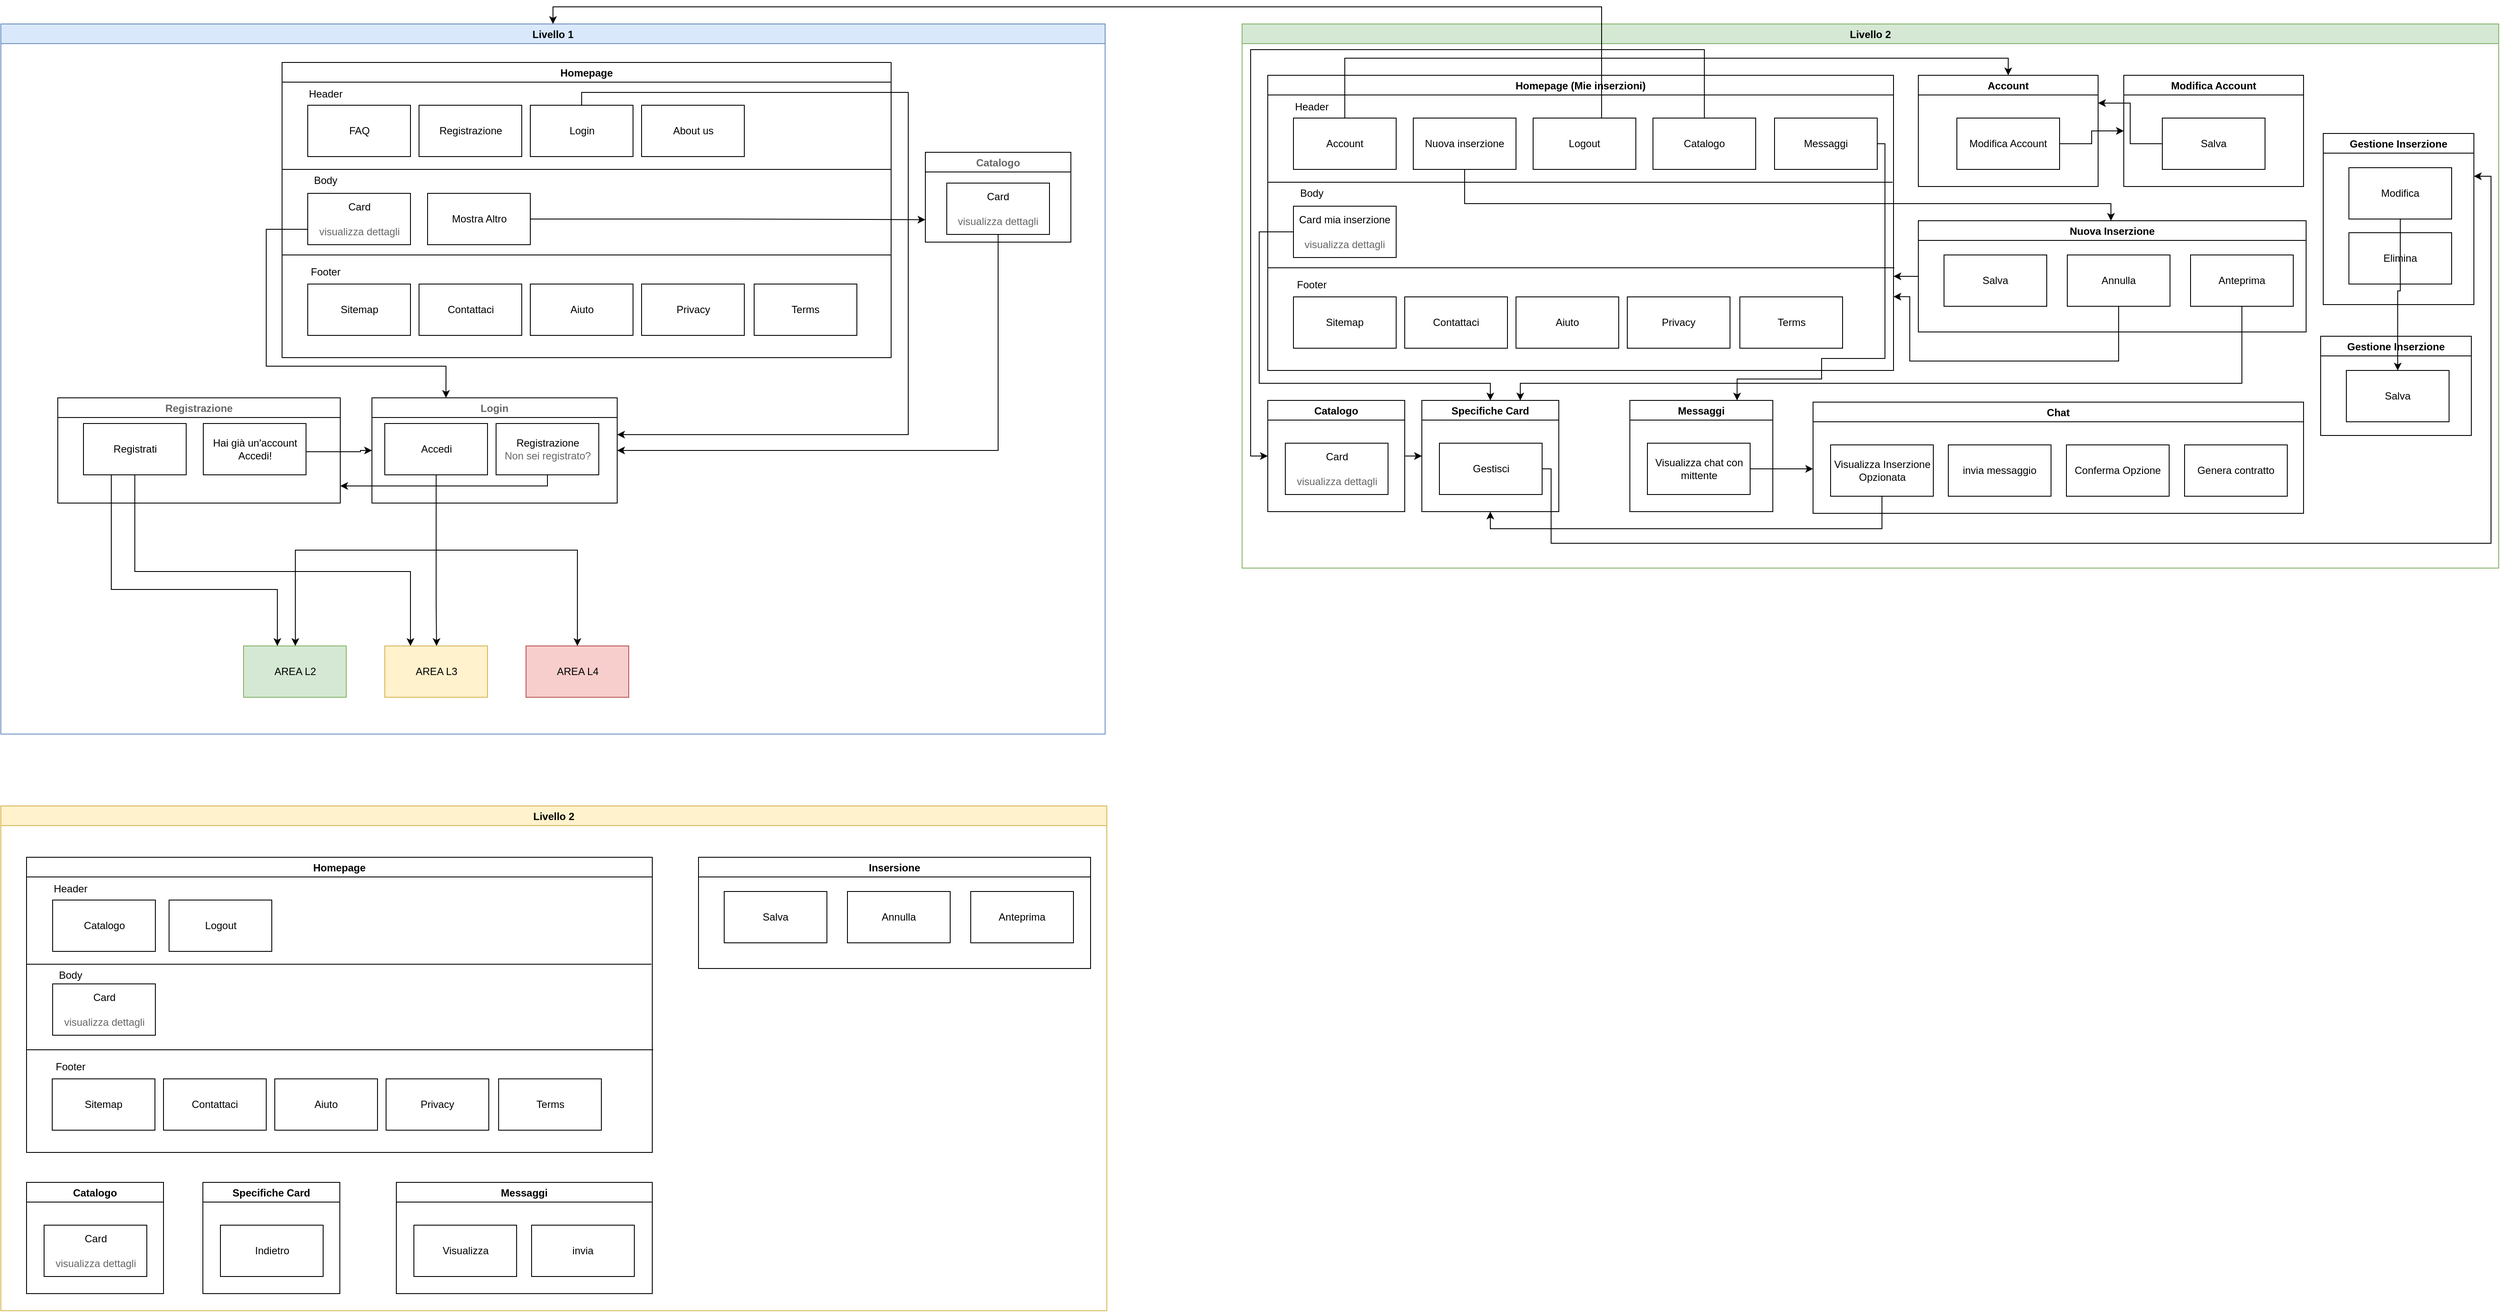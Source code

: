 <mxfile version="17.4.2" type="device"><diagram id="QTt0ppWMKn_EhCm01bqT" name="public"><mxGraphModel dx="4877" dy="5801" grid="0" gridSize="10" guides="1" tooltips="1" connect="1" arrows="1" fold="1" page="1" pageScale="1" pageWidth="3300" pageHeight="4681" math="0" shadow="0"><root><mxCell id="0"/><mxCell id="1" parent="0"/><mxCell id="U02Xz1Abs9eOyR18KZrV-20" value="Livello 1" style="swimlane;fillColor=#dae8fc;strokeColor=#6c8ebf;" vertex="1" parent="1"><mxGeometry x="-3250" y="-4640" width="1290" height="830" as="geometry"/></mxCell><mxCell id="ozflXQwI37QqKo7M7i5Z-2" value="Homepage" style="swimlane;" parent="U02Xz1Abs9eOyR18KZrV-20" vertex="1"><mxGeometry x="328.5" y="45" width="711.5" height="345" as="geometry"><mxRectangle x="550" y="630" width="130" height="23" as="alternateBounds"/></mxGeometry></mxCell><mxCell id="ozflXQwI37QqKo7M7i5Z-1" value="FAQ" style="rounded=0;whiteSpace=wrap;html=1;" parent="ozflXQwI37QqKo7M7i5Z-2" vertex="1"><mxGeometry x="30" y="50" width="120" height="60" as="geometry"/></mxCell><mxCell id="ozflXQwI37QqKo7M7i5Z-3" value="Registrazione" style="rounded=0;whiteSpace=wrap;html=1;" parent="ozflXQwI37QqKo7M7i5Z-2" vertex="1"><mxGeometry x="160" y="50" width="120" height="60" as="geometry"/></mxCell><mxCell id="ozflXQwI37QqKo7M7i5Z-4" value="Login" style="rounded=0;whiteSpace=wrap;html=1;" parent="ozflXQwI37QqKo7M7i5Z-2" vertex="1"><mxGeometry x="290" y="50" width="120" height="60" as="geometry"/></mxCell><mxCell id="ozflXQwI37QqKo7M7i5Z-5" value="About us" style="rounded=0;whiteSpace=wrap;html=1;" parent="ozflXQwI37QqKo7M7i5Z-2" vertex="1"><mxGeometry x="420" y="50" width="120" height="60" as="geometry"/></mxCell><mxCell id="ozflXQwI37QqKo7M7i5Z-6" value="Card&lt;br&gt;&lt;br&gt;&lt;font color=&quot;#666666&quot;&gt;visualizza dettagli&lt;/font&gt;" style="rounded=0;whiteSpace=wrap;html=1;" parent="ozflXQwI37QqKo7M7i5Z-2" vertex="1"><mxGeometry x="30" y="153" width="120" height="60" as="geometry"/></mxCell><mxCell id="ozflXQwI37QqKo7M7i5Z-8" value="" style="endArrow=none;html=1;rounded=0;fontColor=#666666;" parent="ozflXQwI37QqKo7M7i5Z-2" edge="1"><mxGeometry width="50" height="50" relative="1" as="geometry"><mxPoint y="125" as="sourcePoint"/><mxPoint x="711.5" y="125" as="targetPoint"/></mxGeometry></mxCell><mxCell id="U02Xz1Abs9eOyR18KZrV-47" value="Header" style="text;html=1;align=center;verticalAlign=middle;resizable=0;points=[];autosize=1;strokeColor=none;fillColor=none;" vertex="1" parent="ozflXQwI37QqKo7M7i5Z-2"><mxGeometry x="20.5" y="27" width="60" height="20" as="geometry"/></mxCell><mxCell id="U02Xz1Abs9eOyR18KZrV-48" value="Body" style="text;html=1;align=center;verticalAlign=middle;resizable=0;points=[];autosize=1;strokeColor=none;fillColor=none;" vertex="1" parent="ozflXQwI37QqKo7M7i5Z-2"><mxGeometry x="30.5" y="128" width="40" height="20" as="geometry"/></mxCell><mxCell id="U02Xz1Abs9eOyR18KZrV-49" value="" style="endArrow=none;html=1;rounded=0;fontColor=#666666;" edge="1" parent="ozflXQwI37QqKo7M7i5Z-2"><mxGeometry width="50" height="50" relative="1" as="geometry"><mxPoint y="225" as="sourcePoint"/><mxPoint x="711.5" y="225" as="targetPoint"/></mxGeometry></mxCell><mxCell id="U02Xz1Abs9eOyR18KZrV-50" value="Footer" style="text;html=1;align=center;verticalAlign=middle;resizable=0;points=[];autosize=1;strokeColor=none;fillColor=none;" vertex="1" parent="ozflXQwI37QqKo7M7i5Z-2"><mxGeometry x="25.5" y="235" width="50" height="20" as="geometry"/></mxCell><mxCell id="U02Xz1Abs9eOyR18KZrV-51" value="Sitemap" style="rounded=0;whiteSpace=wrap;html=1;" vertex="1" parent="ozflXQwI37QqKo7M7i5Z-2"><mxGeometry x="30" y="259" width="120" height="60" as="geometry"/></mxCell><mxCell id="U02Xz1Abs9eOyR18KZrV-52" value="Contattaci" style="rounded=0;whiteSpace=wrap;html=1;" vertex="1" parent="ozflXQwI37QqKo7M7i5Z-2"><mxGeometry x="160" y="259" width="120" height="60" as="geometry"/></mxCell><mxCell id="U02Xz1Abs9eOyR18KZrV-55" value="Aiuto" style="rounded=0;whiteSpace=wrap;html=1;" vertex="1" parent="ozflXQwI37QqKo7M7i5Z-2"><mxGeometry x="290" y="259" width="120" height="60" as="geometry"/></mxCell><mxCell id="U02Xz1Abs9eOyR18KZrV-67" value="Mostra Altro" style="rounded=0;whiteSpace=wrap;html=1;" vertex="1" parent="ozflXQwI37QqKo7M7i5Z-2"><mxGeometry x="170" y="153" width="120" height="60" as="geometry"/></mxCell><mxCell id="U02Xz1Abs9eOyR18KZrV-109" value="Privacy" style="rounded=0;whiteSpace=wrap;html=1;" vertex="1" parent="ozflXQwI37QqKo7M7i5Z-2"><mxGeometry x="420" y="259" width="120" height="60" as="geometry"/></mxCell><mxCell id="U02Xz1Abs9eOyR18KZrV-110" value="Terms" style="rounded=0;whiteSpace=wrap;html=1;" vertex="1" parent="ozflXQwI37QqKo7M7i5Z-2"><mxGeometry x="551.5" y="259" width="120" height="60" as="geometry"/></mxCell><mxCell id="ozflXQwI37QqKo7M7i5Z-9" style="edgeStyle=orthogonalEdgeStyle;rounded=0;orthogonalLoop=1;jettySize=auto;html=1;fontColor=#666666;" parent="U02Xz1Abs9eOyR18KZrV-20" source="ozflXQwI37QqKo7M7i5Z-4" target="ozflXQwI37QqKo7M7i5Z-18" edge="1"><mxGeometry relative="1" as="geometry"><mxPoint x="648.5" y="595" as="targetPoint"/><Array as="points"><mxPoint x="679" y="80"/><mxPoint x="1060" y="80"/><mxPoint x="1060" y="480"/></Array></mxGeometry></mxCell><mxCell id="ozflXQwI37QqKo7M7i5Z-18" value="Login" style="swimlane;fontColor=#666666;" parent="U02Xz1Abs9eOyR18KZrV-20" vertex="1"><mxGeometry x="433.5" y="437" width="286.5" height="123" as="geometry"/></mxCell><mxCell id="ozflXQwI37QqKo7M7i5Z-20" value="&lt;font color=&quot;#000000&quot;&gt;Accedi&lt;/font&gt;" style="rounded=0;whiteSpace=wrap;html=1;fontColor=#666666;" parent="ozflXQwI37QqKo7M7i5Z-18" vertex="1"><mxGeometry x="15" y="30" width="120" height="60" as="geometry"/></mxCell><mxCell id="ozflXQwI37QqKo7M7i5Z-22" value="&lt;font color=&quot;#000000&quot;&gt;Registrazione&lt;/font&gt;&lt;br&gt;Non sei registrato?" style="rounded=0;whiteSpace=wrap;html=1;fontColor=#666666;" parent="ozflXQwI37QqKo7M7i5Z-18" vertex="1"><mxGeometry x="145" y="30" width="120" height="60" as="geometry"/></mxCell><mxCell id="ozflXQwI37QqKo7M7i5Z-19" style="edgeStyle=orthogonalEdgeStyle;rounded=0;orthogonalLoop=1;jettySize=auto;html=1;fontColor=#666666;endArrow=classic;endFill=1;" parent="U02Xz1Abs9eOyR18KZrV-20" source="ozflXQwI37QqKo7M7i5Z-6" target="ozflXQwI37QqKo7M7i5Z-18" edge="1"><mxGeometry relative="1" as="geometry"><mxPoint x="678.5" y="335" as="targetPoint"/><Array as="points"><mxPoint x="310" y="240"/><mxPoint x="310" y="400"/><mxPoint x="520" y="400"/></Array></mxGeometry></mxCell><mxCell id="ozflXQwI37QqKo7M7i5Z-23" style="edgeStyle=orthogonalEdgeStyle;rounded=0;orthogonalLoop=1;jettySize=auto;html=1;fontColor=#666666;endArrow=classic;endFill=1;" parent="U02Xz1Abs9eOyR18KZrV-20" source="ozflXQwI37QqKo7M7i5Z-22" target="ozflXQwI37QqKo7M7i5Z-24" edge="1"><mxGeometry relative="1" as="geometry"><mxPoint x="1009.879" y="475" as="targetPoint"/><Array as="points"><mxPoint x="639" y="540"/></Array></mxGeometry></mxCell><mxCell id="ozflXQwI37QqKo7M7i5Z-24" value="Registrazione" style="swimlane;fontColor=#666666;" parent="U02Xz1Abs9eOyR18KZrV-20" vertex="1"><mxGeometry x="66.5" y="437" width="330" height="123" as="geometry"/></mxCell><mxCell id="ozflXQwI37QqKo7M7i5Z-25" value="&lt;font color=&quot;#000000&quot;&gt;Registrati&lt;/font&gt;" style="rounded=0;whiteSpace=wrap;html=1;fontColor=#666666;" parent="ozflXQwI37QqKo7M7i5Z-24" vertex="1"><mxGeometry x="30" y="30" width="120" height="60" as="geometry"/></mxCell><mxCell id="ozflXQwI37QqKo7M7i5Z-26" value="&lt;font color=&quot;#000000&quot;&gt;Hai già un'account&lt;br&gt;Accedi!&lt;br&gt;&lt;/font&gt;" style="rounded=0;whiteSpace=wrap;html=1;fontColor=#666666;" parent="ozflXQwI37QqKo7M7i5Z-24" vertex="1"><mxGeometry x="170" y="30" width="120" height="60" as="geometry"/></mxCell><mxCell id="ozflXQwI37QqKo7M7i5Z-27" style="edgeStyle=orthogonalEdgeStyle;rounded=0;orthogonalLoop=1;jettySize=auto;html=1;fontColor=#666666;endArrow=classic;endFill=1;entryX=0;entryY=0.5;entryDx=0;entryDy=0;" parent="U02Xz1Abs9eOyR18KZrV-20" source="ozflXQwI37QqKo7M7i5Z-26" target="ozflXQwI37QqKo7M7i5Z-18" edge="1"><mxGeometry relative="1" as="geometry"><Array as="points"><mxPoint x="420" y="500"/><mxPoint x="629" y="499"/></Array></mxGeometry></mxCell><mxCell id="U02Xz1Abs9eOyR18KZrV-10" value="AREA L2" style="rounded=0;whiteSpace=wrap;html=1;fillColor=#d5e8d4;strokeColor=#82b366;" vertex="1" parent="U02Xz1Abs9eOyR18KZrV-20"><mxGeometry x="283.5" y="727" width="120" height="60" as="geometry"/></mxCell><mxCell id="U02Xz1Abs9eOyR18KZrV-11" value="&lt;span&gt;AREA L3&lt;/span&gt;" style="rounded=0;whiteSpace=wrap;html=1;fillColor=#fff2cc;strokeColor=#d6b656;" vertex="1" parent="U02Xz1Abs9eOyR18KZrV-20"><mxGeometry x="448.5" y="727" width="120" height="60" as="geometry"/></mxCell><mxCell id="U02Xz1Abs9eOyR18KZrV-13" value="&lt;span&gt;AREA L4&lt;/span&gt;" style="rounded=0;whiteSpace=wrap;html=1;fillColor=#f8cecc;strokeColor=#b85450;" vertex="1" parent="U02Xz1Abs9eOyR18KZrV-20"><mxGeometry x="613.5" y="727" width="120" height="60" as="geometry"/></mxCell><mxCell id="U02Xz1Abs9eOyR18KZrV-14" style="edgeStyle=orthogonalEdgeStyle;rounded=0;orthogonalLoop=1;jettySize=auto;html=1;" edge="1" parent="U02Xz1Abs9eOyR18KZrV-20" source="ozflXQwI37QqKo7M7i5Z-25" target="U02Xz1Abs9eOyR18KZrV-10"><mxGeometry relative="1" as="geometry"><Array as="points"><mxPoint x="129" y="661"/><mxPoint x="323" y="661"/></Array></mxGeometry></mxCell><mxCell id="U02Xz1Abs9eOyR18KZrV-15" style="edgeStyle=orthogonalEdgeStyle;rounded=0;orthogonalLoop=1;jettySize=auto;html=1;entryX=0.25;entryY=0;entryDx=0;entryDy=0;" edge="1" parent="U02Xz1Abs9eOyR18KZrV-20" source="ozflXQwI37QqKo7M7i5Z-25" target="U02Xz1Abs9eOyR18KZrV-11"><mxGeometry relative="1" as="geometry"><Array as="points"><mxPoint x="157" y="640"/><mxPoint x="479" y="640"/></Array></mxGeometry></mxCell><mxCell id="U02Xz1Abs9eOyR18KZrV-17" style="edgeStyle=orthogonalEdgeStyle;rounded=0;orthogonalLoop=1;jettySize=auto;html=1;" edge="1" parent="U02Xz1Abs9eOyR18KZrV-20" source="ozflXQwI37QqKo7M7i5Z-20" target="U02Xz1Abs9eOyR18KZrV-11"><mxGeometry relative="1" as="geometry"><Array as="points"><mxPoint x="509" y="677"/><mxPoint x="509" y="677"/></Array></mxGeometry></mxCell><mxCell id="U02Xz1Abs9eOyR18KZrV-18" style="edgeStyle=orthogonalEdgeStyle;rounded=0;orthogonalLoop=1;jettySize=auto;html=1;" edge="1" parent="U02Xz1Abs9eOyR18KZrV-20" source="ozflXQwI37QqKo7M7i5Z-20" target="U02Xz1Abs9eOyR18KZrV-10"><mxGeometry relative="1" as="geometry"><Array as="points"><mxPoint x="509" y="615"/><mxPoint x="344" y="615"/></Array></mxGeometry></mxCell><mxCell id="U02Xz1Abs9eOyR18KZrV-19" style="edgeStyle=orthogonalEdgeStyle;rounded=0;orthogonalLoop=1;jettySize=auto;html=1;entryX=0.5;entryY=0;entryDx=0;entryDy=0;" edge="1" parent="U02Xz1Abs9eOyR18KZrV-20" source="ozflXQwI37QqKo7M7i5Z-20" target="U02Xz1Abs9eOyR18KZrV-13"><mxGeometry relative="1" as="geometry"><Array as="points"><mxPoint x="508" y="615"/><mxPoint x="674" y="615"/></Array></mxGeometry></mxCell><mxCell id="U02Xz1Abs9eOyR18KZrV-68" value="Catalogo" style="swimlane;fontColor=#666666;" vertex="1" parent="U02Xz1Abs9eOyR18KZrV-20"><mxGeometry x="1080" y="150" width="170" height="105" as="geometry"/></mxCell><mxCell id="U02Xz1Abs9eOyR18KZrV-74" value="Card&lt;br&gt;&lt;br&gt;&lt;font color=&quot;#666666&quot;&gt;visualizza dettagli&lt;/font&gt;" style="rounded=0;whiteSpace=wrap;html=1;" vertex="1" parent="U02Xz1Abs9eOyR18KZrV-68"><mxGeometry x="25" y="36" width="120" height="60" as="geometry"/></mxCell><mxCell id="U02Xz1Abs9eOyR18KZrV-73" style="edgeStyle=orthogonalEdgeStyle;rounded=0;orthogonalLoop=1;jettySize=auto;html=1;entryX=0;entryY=0.75;entryDx=0;entryDy=0;" edge="1" parent="U02Xz1Abs9eOyR18KZrV-20" source="U02Xz1Abs9eOyR18KZrV-67" target="U02Xz1Abs9eOyR18KZrV-68"><mxGeometry relative="1" as="geometry"/></mxCell><mxCell id="U02Xz1Abs9eOyR18KZrV-75" style="edgeStyle=orthogonalEdgeStyle;rounded=0;orthogonalLoop=1;jettySize=auto;html=1;entryX=1;entryY=0.5;entryDx=0;entryDy=0;" edge="1" parent="U02Xz1Abs9eOyR18KZrV-20" source="U02Xz1Abs9eOyR18KZrV-74" target="ozflXQwI37QqKo7M7i5Z-18"><mxGeometry relative="1" as="geometry"><Array as="points"><mxPoint x="1165" y="498"/></Array></mxGeometry></mxCell><mxCell id="U02Xz1Abs9eOyR18KZrV-21" value="Livello 2" style="swimlane;fillColor=#d5e8d4;strokeColor=#82b366;" vertex="1" parent="1"><mxGeometry x="-1800" y="-4640" width="1468" height="636" as="geometry"/></mxCell><mxCell id="U02Xz1Abs9eOyR18KZrV-77" value="Homepage (Mie inserzioni)" style="swimlane;" vertex="1" parent="U02Xz1Abs9eOyR18KZrV-21"><mxGeometry x="30" y="60" width="731" height="345" as="geometry"><mxRectangle x="550" y="630" width="130" height="23" as="alternateBounds"/></mxGeometry></mxCell><mxCell id="U02Xz1Abs9eOyR18KZrV-82" value="Card mia inserzione&lt;br&gt;&lt;br&gt;&lt;font color=&quot;#666666&quot;&gt;visualizza dettagli&lt;/font&gt;" style="rounded=0;whiteSpace=wrap;html=1;" vertex="1" parent="U02Xz1Abs9eOyR18KZrV-77"><mxGeometry x="30" y="153" width="120" height="60" as="geometry"/></mxCell><mxCell id="U02Xz1Abs9eOyR18KZrV-83" value="" style="endArrow=none;html=1;rounded=0;fontColor=#666666;" edge="1" parent="U02Xz1Abs9eOyR18KZrV-77"><mxGeometry width="50" height="50" relative="1" as="geometry"><mxPoint y="125" as="sourcePoint"/><mxPoint x="730" y="125" as="targetPoint"/></mxGeometry></mxCell><mxCell id="U02Xz1Abs9eOyR18KZrV-84" value="Header" style="text;html=1;align=center;verticalAlign=middle;resizable=0;points=[];autosize=1;strokeColor=none;fillColor=none;" vertex="1" parent="U02Xz1Abs9eOyR18KZrV-77"><mxGeometry x="20.5" y="27" width="60" height="20" as="geometry"/></mxCell><mxCell id="U02Xz1Abs9eOyR18KZrV-85" value="Body" style="text;html=1;align=center;verticalAlign=middle;resizable=0;points=[];autosize=1;strokeColor=none;fillColor=none;" vertex="1" parent="U02Xz1Abs9eOyR18KZrV-77"><mxGeometry x="30.5" y="128" width="40" height="20" as="geometry"/></mxCell><mxCell id="U02Xz1Abs9eOyR18KZrV-86" value="" style="endArrow=none;html=1;rounded=0;fontColor=#666666;" edge="1" parent="U02Xz1Abs9eOyR18KZrV-77"><mxGeometry width="50" height="50" relative="1" as="geometry"><mxPoint y="225" as="sourcePoint"/><mxPoint x="732" y="225" as="targetPoint"/></mxGeometry></mxCell><mxCell id="U02Xz1Abs9eOyR18KZrV-87" value="Footer" style="text;html=1;align=center;verticalAlign=middle;resizable=0;points=[];autosize=1;strokeColor=none;fillColor=none;" vertex="1" parent="U02Xz1Abs9eOyR18KZrV-77"><mxGeometry x="25.5" y="235" width="50" height="20" as="geometry"/></mxCell><mxCell id="U02Xz1Abs9eOyR18KZrV-88" value="Sitemap" style="rounded=0;whiteSpace=wrap;html=1;" vertex="1" parent="U02Xz1Abs9eOyR18KZrV-77"><mxGeometry x="30" y="259" width="120" height="60" as="geometry"/></mxCell><mxCell id="U02Xz1Abs9eOyR18KZrV-89" value="Contattaci" style="rounded=0;whiteSpace=wrap;html=1;" vertex="1" parent="U02Xz1Abs9eOyR18KZrV-77"><mxGeometry x="160" y="259" width="120" height="60" as="geometry"/></mxCell><mxCell id="U02Xz1Abs9eOyR18KZrV-90" value="Aiuto" style="rounded=0;whiteSpace=wrap;html=1;" vertex="1" parent="U02Xz1Abs9eOyR18KZrV-77"><mxGeometry x="290" y="259" width="120" height="60" as="geometry"/></mxCell><mxCell id="U02Xz1Abs9eOyR18KZrV-92" value="Account" style="rounded=0;whiteSpace=wrap;html=1;" vertex="1" parent="U02Xz1Abs9eOyR18KZrV-77"><mxGeometry x="30" y="50" width="120" height="60" as="geometry"/></mxCell><mxCell id="U02Xz1Abs9eOyR18KZrV-93" value="Nuova inserzione" style="rounded=0;whiteSpace=wrap;html=1;" vertex="1" parent="U02Xz1Abs9eOyR18KZrV-77"><mxGeometry x="170" y="50" width="120" height="60" as="geometry"/></mxCell><mxCell id="U02Xz1Abs9eOyR18KZrV-94" value="Logout" style="rounded=0;whiteSpace=wrap;html=1;" vertex="1" parent="U02Xz1Abs9eOyR18KZrV-77"><mxGeometry x="310" y="50" width="120" height="60" as="geometry"/></mxCell><mxCell id="U02Xz1Abs9eOyR18KZrV-108" value="Catalogo" style="rounded=0;whiteSpace=wrap;html=1;" vertex="1" parent="U02Xz1Abs9eOyR18KZrV-77"><mxGeometry x="450" y="50" width="120" height="60" as="geometry"/></mxCell><mxCell id="U02Xz1Abs9eOyR18KZrV-112" value="Privacy" style="rounded=0;whiteSpace=wrap;html=1;" vertex="1" parent="U02Xz1Abs9eOyR18KZrV-77"><mxGeometry x="420" y="259" width="120" height="60" as="geometry"/></mxCell><mxCell id="U02Xz1Abs9eOyR18KZrV-113" value="Terms" style="rounded=0;whiteSpace=wrap;html=1;" vertex="1" parent="U02Xz1Abs9eOyR18KZrV-77"><mxGeometry x="551.5" y="259" width="120" height="60" as="geometry"/></mxCell><mxCell id="U02Xz1Abs9eOyR18KZrV-161" value="Messaggi" style="rounded=0;whiteSpace=wrap;html=1;" vertex="1" parent="U02Xz1Abs9eOyR18KZrV-77"><mxGeometry x="592" y="50" width="120" height="60" as="geometry"/></mxCell><mxCell id="U02Xz1Abs9eOyR18KZrV-134" style="edgeStyle=orthogonalEdgeStyle;rounded=0;orthogonalLoop=1;jettySize=auto;html=1;entryX=0;entryY=0.5;entryDx=0;entryDy=0;" edge="1" parent="U02Xz1Abs9eOyR18KZrV-21" source="U02Xz1Abs9eOyR18KZrV-115" target="U02Xz1Abs9eOyR18KZrV-132"><mxGeometry relative="1" as="geometry"/></mxCell><mxCell id="U02Xz1Abs9eOyR18KZrV-114" value="Account" style="swimlane;" vertex="1" parent="U02Xz1Abs9eOyR18KZrV-21"><mxGeometry x="790" y="60" width="210" height="130" as="geometry"><mxRectangle x="550" y="630" width="130" height="23" as="alternateBounds"/></mxGeometry></mxCell><mxCell id="U02Xz1Abs9eOyR18KZrV-115" value="Modifica Account" style="rounded=0;whiteSpace=wrap;html=1;" vertex="1" parent="U02Xz1Abs9eOyR18KZrV-114"><mxGeometry x="45" y="50" width="120" height="60" as="geometry"/></mxCell><mxCell id="U02Xz1Abs9eOyR18KZrV-131" style="edgeStyle=orthogonalEdgeStyle;rounded=0;orthogonalLoop=1;jettySize=auto;html=1;entryX=0.5;entryY=0;entryDx=0;entryDy=0;" edge="1" parent="U02Xz1Abs9eOyR18KZrV-21" source="U02Xz1Abs9eOyR18KZrV-92" target="U02Xz1Abs9eOyR18KZrV-114"><mxGeometry relative="1" as="geometry"><mxPoint x="858" y="90" as="targetPoint"/><Array as="points"><mxPoint x="120" y="40"/><mxPoint x="895" y="40"/></Array></mxGeometry></mxCell><mxCell id="U02Xz1Abs9eOyR18KZrV-152" style="edgeStyle=orthogonalEdgeStyle;rounded=0;orthogonalLoop=1;jettySize=auto;html=1;entryX=1;entryY=0.25;entryDx=0;entryDy=0;" edge="1" parent="U02Xz1Abs9eOyR18KZrV-21" source="U02Xz1Abs9eOyR18KZrV-133" target="U02Xz1Abs9eOyR18KZrV-114"><mxGeometry relative="1" as="geometry"><mxPoint x="1020" y="85" as="sourcePoint"/></mxGeometry></mxCell><mxCell id="U02Xz1Abs9eOyR18KZrV-132" value="Modifica Account" style="swimlane;" vertex="1" parent="U02Xz1Abs9eOyR18KZrV-21"><mxGeometry x="1030" y="60" width="210" height="130" as="geometry"><mxRectangle x="550" y="630" width="130" height="23" as="alternateBounds"/></mxGeometry></mxCell><mxCell id="U02Xz1Abs9eOyR18KZrV-133" value="Salva" style="rounded=0;whiteSpace=wrap;html=1;" vertex="1" parent="U02Xz1Abs9eOyR18KZrV-132"><mxGeometry x="45" y="50" width="120" height="60" as="geometry"/></mxCell><mxCell id="U02Xz1Abs9eOyR18KZrV-139" style="edgeStyle=orthogonalEdgeStyle;rounded=0;orthogonalLoop=1;jettySize=auto;html=1;" edge="1" parent="U02Xz1Abs9eOyR18KZrV-21" source="U02Xz1Abs9eOyR18KZrV-135"><mxGeometry relative="1" as="geometry"><mxPoint x="761" y="295" as="targetPoint"/><Array as="points"><mxPoint x="761" y="295"/></Array></mxGeometry></mxCell><mxCell id="U02Xz1Abs9eOyR18KZrV-135" value="Nuova Inserzione" style="swimlane;startSize=23;" vertex="1" parent="U02Xz1Abs9eOyR18KZrV-21"><mxGeometry x="790" y="230" width="453" height="130" as="geometry"><mxRectangle x="550" y="630" width="130" height="23" as="alternateBounds"/></mxGeometry></mxCell><mxCell id="U02Xz1Abs9eOyR18KZrV-136" value="Salva" style="rounded=0;whiteSpace=wrap;html=1;" vertex="1" parent="U02Xz1Abs9eOyR18KZrV-135"><mxGeometry x="30" y="40" width="120" height="60" as="geometry"/></mxCell><mxCell id="U02Xz1Abs9eOyR18KZrV-138" value="Annulla" style="rounded=0;whiteSpace=wrap;html=1;" vertex="1" parent="U02Xz1Abs9eOyR18KZrV-135"><mxGeometry x="174" y="40" width="120" height="60" as="geometry"/></mxCell><mxCell id="U02Xz1Abs9eOyR18KZrV-156" value="Anteprima" style="rounded=0;whiteSpace=wrap;html=1;" vertex="1" parent="U02Xz1Abs9eOyR18KZrV-135"><mxGeometry x="318" y="40" width="120" height="60" as="geometry"/></mxCell><mxCell id="U02Xz1Abs9eOyR18KZrV-140" style="edgeStyle=orthogonalEdgeStyle;rounded=0;orthogonalLoop=1;jettySize=auto;html=1;" edge="1" parent="U02Xz1Abs9eOyR18KZrV-21" source="U02Xz1Abs9eOyR18KZrV-93" target="U02Xz1Abs9eOyR18KZrV-135"><mxGeometry relative="1" as="geometry"><Array as="points"><mxPoint x="260" y="210"/><mxPoint x="1015" y="210"/></Array></mxGeometry></mxCell><mxCell id="U02Xz1Abs9eOyR18KZrV-150" style="edgeStyle=orthogonalEdgeStyle;rounded=0;orthogonalLoop=1;jettySize=auto;html=1;entryX=0;entryY=0.5;entryDx=0;entryDy=0;" edge="1" parent="U02Xz1Abs9eOyR18KZrV-21" source="U02Xz1Abs9eOyR18KZrV-142" target="U02Xz1Abs9eOyR18KZrV-145"><mxGeometry relative="1" as="geometry"/></mxCell><mxCell id="U02Xz1Abs9eOyR18KZrV-142" value="Catalogo" style="swimlane;" vertex="1" parent="U02Xz1Abs9eOyR18KZrV-21"><mxGeometry x="30" y="440" width="160" height="130" as="geometry"><mxRectangle x="550" y="630" width="130" height="23" as="alternateBounds"/></mxGeometry></mxCell><mxCell id="U02Xz1Abs9eOyR18KZrV-144" value="Card&lt;br&gt;&lt;br&gt;&lt;font color=&quot;#666666&quot;&gt;visualizza dettagli&lt;/font&gt;" style="rounded=0;whiteSpace=wrap;html=1;" vertex="1" parent="U02Xz1Abs9eOyR18KZrV-142"><mxGeometry x="20.5" y="50" width="120" height="60" as="geometry"/></mxCell><mxCell id="U02Xz1Abs9eOyR18KZrV-145" value="Specifiche Card" style="swimlane;" vertex="1" parent="U02Xz1Abs9eOyR18KZrV-21"><mxGeometry x="210" y="440" width="160" height="130" as="geometry"><mxRectangle x="550" y="630" width="130" height="23" as="alternateBounds"/></mxGeometry></mxCell><mxCell id="U02Xz1Abs9eOyR18KZrV-146" value="Gestisci" style="rounded=0;whiteSpace=wrap;html=1;" vertex="1" parent="U02Xz1Abs9eOyR18KZrV-145"><mxGeometry x="20.5" y="50" width="120" height="60" as="geometry"/></mxCell><mxCell id="U02Xz1Abs9eOyR18KZrV-149" style="edgeStyle=orthogonalEdgeStyle;rounded=0;orthogonalLoop=1;jettySize=auto;html=1;entryX=0;entryY=0.5;entryDx=0;entryDy=0;" edge="1" parent="U02Xz1Abs9eOyR18KZrV-21" source="U02Xz1Abs9eOyR18KZrV-108" target="U02Xz1Abs9eOyR18KZrV-142"><mxGeometry relative="1" as="geometry"><Array as="points"><mxPoint x="540" y="30"/><mxPoint x="10" y="30"/><mxPoint x="10" y="505"/></Array></mxGeometry></mxCell><mxCell id="U02Xz1Abs9eOyR18KZrV-151" style="edgeStyle=orthogonalEdgeStyle;rounded=0;orthogonalLoop=1;jettySize=auto;html=1;entryX=0.5;entryY=0;entryDx=0;entryDy=0;" edge="1" parent="U02Xz1Abs9eOyR18KZrV-21" source="U02Xz1Abs9eOyR18KZrV-82" target="U02Xz1Abs9eOyR18KZrV-145"><mxGeometry relative="1" as="geometry"><Array as="points"><mxPoint x="20" y="243"/><mxPoint x="20" y="420"/><mxPoint x="290" y="420"/></Array></mxGeometry></mxCell><mxCell id="U02Xz1Abs9eOyR18KZrV-157" style="edgeStyle=orthogonalEdgeStyle;rounded=0;orthogonalLoop=1;jettySize=auto;html=1;" edge="1" parent="U02Xz1Abs9eOyR18KZrV-21" source="U02Xz1Abs9eOyR18KZrV-156" target="U02Xz1Abs9eOyR18KZrV-145"><mxGeometry relative="1" as="geometry"><Array as="points"><mxPoint x="1168" y="420"/><mxPoint x="325" y="420"/></Array></mxGeometry></mxCell><mxCell id="U02Xz1Abs9eOyR18KZrV-158" style="edgeStyle=orthogonalEdgeStyle;rounded=0;orthogonalLoop=1;jettySize=auto;html=1;entryX=1;entryY=0.75;entryDx=0;entryDy=0;" edge="1" parent="U02Xz1Abs9eOyR18KZrV-21" source="U02Xz1Abs9eOyR18KZrV-138" target="U02Xz1Abs9eOyR18KZrV-77"><mxGeometry relative="1" as="geometry"><Array as="points"><mxPoint x="1024" y="394"/><mxPoint x="780" y="394"/><mxPoint x="780" y="319"/></Array></mxGeometry></mxCell><mxCell id="U02Xz1Abs9eOyR18KZrV-162" value="Messaggi" style="swimlane;" vertex="1" parent="U02Xz1Abs9eOyR18KZrV-21"><mxGeometry x="453" y="440" width="167" height="130" as="geometry"><mxRectangle x="550" y="630" width="130" height="23" as="alternateBounds"/></mxGeometry></mxCell><mxCell id="U02Xz1Abs9eOyR18KZrV-163" value="Visualizza chat con&lt;br&gt;mittente" style="rounded=0;whiteSpace=wrap;html=1;" vertex="1" parent="U02Xz1Abs9eOyR18KZrV-162"><mxGeometry x="20.5" y="50" width="120" height="60" as="geometry"/></mxCell><mxCell id="U02Xz1Abs9eOyR18KZrV-166" style="edgeStyle=orthogonalEdgeStyle;rounded=0;orthogonalLoop=1;jettySize=auto;html=1;entryX=0.75;entryY=0;entryDx=0;entryDy=0;" edge="1" parent="U02Xz1Abs9eOyR18KZrV-21" source="U02Xz1Abs9eOyR18KZrV-161" target="U02Xz1Abs9eOyR18KZrV-162"><mxGeometry relative="1" as="geometry"><Array as="points"><mxPoint x="751" y="140"/><mxPoint x="751" y="391"/><mxPoint x="677" y="391"/><mxPoint x="677" y="415"/><mxPoint x="578" y="415"/></Array></mxGeometry></mxCell><mxCell id="U02Xz1Abs9eOyR18KZrV-214" value="Chat" style="swimlane;" vertex="1" parent="U02Xz1Abs9eOyR18KZrV-21"><mxGeometry x="667" y="442" width="573" height="130" as="geometry"><mxRectangle x="550" y="630" width="130" height="23" as="alternateBounds"/></mxGeometry></mxCell><mxCell id="U02Xz1Abs9eOyR18KZrV-215" value="Visualizza Inserzione&lt;br&gt;Opzionata" style="rounded=0;whiteSpace=wrap;html=1;" vertex="1" parent="U02Xz1Abs9eOyR18KZrV-214"><mxGeometry x="20.5" y="50" width="120" height="60" as="geometry"/></mxCell><mxCell id="U02Xz1Abs9eOyR18KZrV-216" value="invia messaggio" style="rounded=0;whiteSpace=wrap;html=1;" vertex="1" parent="U02Xz1Abs9eOyR18KZrV-214"><mxGeometry x="158" y="50" width="120" height="60" as="geometry"/></mxCell><mxCell id="U02Xz1Abs9eOyR18KZrV-217" value="Conferma Opzione" style="rounded=0;whiteSpace=wrap;html=1;" vertex="1" parent="U02Xz1Abs9eOyR18KZrV-214"><mxGeometry x="296" y="50" width="120" height="60" as="geometry"/></mxCell><mxCell id="U02Xz1Abs9eOyR18KZrV-218" value="Genera contratto" style="rounded=0;whiteSpace=wrap;html=1;" vertex="1" parent="U02Xz1Abs9eOyR18KZrV-214"><mxGeometry x="434" y="50" width="120" height="60" as="geometry"/></mxCell><mxCell id="U02Xz1Abs9eOyR18KZrV-219" style="edgeStyle=orthogonalEdgeStyle;rounded=0;orthogonalLoop=1;jettySize=auto;html=1;" edge="1" parent="U02Xz1Abs9eOyR18KZrV-21" source="U02Xz1Abs9eOyR18KZrV-163" target="U02Xz1Abs9eOyR18KZrV-214"><mxGeometry relative="1" as="geometry"><Array as="points"><mxPoint x="641" y="520"/><mxPoint x="641" y="520"/></Array></mxGeometry></mxCell><mxCell id="U02Xz1Abs9eOyR18KZrV-220" style="edgeStyle=orthogonalEdgeStyle;rounded=0;orthogonalLoop=1;jettySize=auto;html=1;entryX=0.5;entryY=1;entryDx=0;entryDy=0;" edge="1" parent="U02Xz1Abs9eOyR18KZrV-21" source="U02Xz1Abs9eOyR18KZrV-215" target="U02Xz1Abs9eOyR18KZrV-145"><mxGeometry relative="1" as="geometry"><Array as="points"><mxPoint x="748" y="590"/><mxPoint x="290" y="590"/></Array></mxGeometry></mxCell><mxCell id="U02Xz1Abs9eOyR18KZrV-230" value="Gestione Inserzione" style="swimlane;startSize=23;" vertex="1" parent="U02Xz1Abs9eOyR18KZrV-21"><mxGeometry x="1260" y="365" width="176" height="116" as="geometry"><mxRectangle x="550" y="630" width="130" height="23" as="alternateBounds"/></mxGeometry></mxCell><mxCell id="U02Xz1Abs9eOyR18KZrV-231" value="Salva" style="rounded=0;whiteSpace=wrap;html=1;" vertex="1" parent="U02Xz1Abs9eOyR18KZrV-230"><mxGeometry x="30" y="40" width="120" height="60" as="geometry"/></mxCell><mxCell id="U02Xz1Abs9eOyR18KZrV-141" style="edgeStyle=orthogonalEdgeStyle;rounded=0;orthogonalLoop=1;jettySize=auto;html=1;entryX=0.5;entryY=0;entryDx=0;entryDy=0;" edge="1" parent="1" source="U02Xz1Abs9eOyR18KZrV-94" target="U02Xz1Abs9eOyR18KZrV-20"><mxGeometry relative="1" as="geometry"><Array as="points"><mxPoint x="-1380" y="-4660"/><mxPoint x="-2605" y="-4660"/></Array></mxGeometry></mxCell><mxCell id="U02Xz1Abs9eOyR18KZrV-167" value="Livello 2" style="swimlane;fillColor=#fff2cc;strokeColor=#d6b656;" vertex="1" parent="1"><mxGeometry x="-3250" y="-3726" width="1292" height="590" as="geometry"/></mxCell><mxCell id="U02Xz1Abs9eOyR18KZrV-168" value="Homepage" style="swimlane;" vertex="1" parent="U02Xz1Abs9eOyR18KZrV-167"><mxGeometry x="30" y="60" width="731" height="345" as="geometry"><mxRectangle x="550" y="630" width="130" height="23" as="alternateBounds"/></mxGeometry></mxCell><mxCell id="U02Xz1Abs9eOyR18KZrV-170" value="" style="endArrow=none;html=1;rounded=0;fontColor=#666666;" edge="1" parent="U02Xz1Abs9eOyR18KZrV-168"><mxGeometry width="50" height="50" relative="1" as="geometry"><mxPoint y="125" as="sourcePoint"/><mxPoint x="730" y="125" as="targetPoint"/></mxGeometry></mxCell><mxCell id="U02Xz1Abs9eOyR18KZrV-171" value="Header" style="text;html=1;align=center;verticalAlign=middle;resizable=0;points=[];autosize=1;strokeColor=none;fillColor=none;" vertex="1" parent="U02Xz1Abs9eOyR18KZrV-168"><mxGeometry x="20.5" y="27" width="60" height="20" as="geometry"/></mxCell><mxCell id="U02Xz1Abs9eOyR18KZrV-172" value="Body" style="text;html=1;align=center;verticalAlign=middle;resizable=0;points=[];autosize=1;strokeColor=none;fillColor=none;" vertex="1" parent="U02Xz1Abs9eOyR18KZrV-168"><mxGeometry x="30.5" y="128" width="40" height="20" as="geometry"/></mxCell><mxCell id="U02Xz1Abs9eOyR18KZrV-173" value="" style="endArrow=none;html=1;rounded=0;fontColor=#666666;" edge="1" parent="U02Xz1Abs9eOyR18KZrV-168"><mxGeometry width="50" height="50" relative="1" as="geometry"><mxPoint y="225" as="sourcePoint"/><mxPoint x="732" y="225" as="targetPoint"/></mxGeometry></mxCell><mxCell id="U02Xz1Abs9eOyR18KZrV-174" value="Footer" style="text;html=1;align=center;verticalAlign=middle;resizable=0;points=[];autosize=1;strokeColor=none;fillColor=none;" vertex="1" parent="U02Xz1Abs9eOyR18KZrV-168"><mxGeometry x="25.5" y="235" width="50" height="20" as="geometry"/></mxCell><mxCell id="U02Xz1Abs9eOyR18KZrV-175" value="Sitemap" style="rounded=0;whiteSpace=wrap;html=1;" vertex="1" parent="U02Xz1Abs9eOyR18KZrV-168"><mxGeometry x="30" y="259" width="120" height="60" as="geometry"/></mxCell><mxCell id="U02Xz1Abs9eOyR18KZrV-176" value="Contattaci" style="rounded=0;whiteSpace=wrap;html=1;" vertex="1" parent="U02Xz1Abs9eOyR18KZrV-168"><mxGeometry x="160" y="259" width="120" height="60" as="geometry"/></mxCell><mxCell id="U02Xz1Abs9eOyR18KZrV-177" value="Aiuto" style="rounded=0;whiteSpace=wrap;html=1;" vertex="1" parent="U02Xz1Abs9eOyR18KZrV-168"><mxGeometry x="290" y="259" width="120" height="60" as="geometry"/></mxCell><mxCell id="U02Xz1Abs9eOyR18KZrV-180" value="Logout" style="rounded=0;whiteSpace=wrap;html=1;" vertex="1" parent="U02Xz1Abs9eOyR18KZrV-168"><mxGeometry x="166.5" y="50" width="120" height="60" as="geometry"/></mxCell><mxCell id="U02Xz1Abs9eOyR18KZrV-181" value="Catalogo" style="rounded=0;whiteSpace=wrap;html=1;" vertex="1" parent="U02Xz1Abs9eOyR18KZrV-168"><mxGeometry x="30.5" y="50" width="120" height="60" as="geometry"/></mxCell><mxCell id="U02Xz1Abs9eOyR18KZrV-182" value="Privacy" style="rounded=0;whiteSpace=wrap;html=1;" vertex="1" parent="U02Xz1Abs9eOyR18KZrV-168"><mxGeometry x="420" y="259" width="120" height="60" as="geometry"/></mxCell><mxCell id="U02Xz1Abs9eOyR18KZrV-183" value="Terms" style="rounded=0;whiteSpace=wrap;html=1;" vertex="1" parent="U02Xz1Abs9eOyR18KZrV-168"><mxGeometry x="551.5" y="259" width="120" height="60" as="geometry"/></mxCell><mxCell id="U02Xz1Abs9eOyR18KZrV-222" value="Card&lt;br&gt;&lt;br&gt;&lt;font color=&quot;#666666&quot;&gt;visualizza dettagli&lt;/font&gt;" style="rounded=0;whiteSpace=wrap;html=1;" vertex="1" parent="U02Xz1Abs9eOyR18KZrV-168"><mxGeometry x="30.5" y="148" width="120" height="60" as="geometry"/></mxCell><mxCell id="U02Xz1Abs9eOyR18KZrV-193" value="Insersione" style="swimlane;" vertex="1" parent="U02Xz1Abs9eOyR18KZrV-167"><mxGeometry x="815" y="60" width="458" height="130" as="geometry"><mxRectangle x="550" y="630" width="130" height="23" as="alternateBounds"/></mxGeometry></mxCell><mxCell id="U02Xz1Abs9eOyR18KZrV-194" value="Salva" style="rounded=0;whiteSpace=wrap;html=1;" vertex="1" parent="U02Xz1Abs9eOyR18KZrV-193"><mxGeometry x="30" y="40" width="120" height="60" as="geometry"/></mxCell><mxCell id="U02Xz1Abs9eOyR18KZrV-195" value="Annulla" style="rounded=0;whiteSpace=wrap;html=1;" vertex="1" parent="U02Xz1Abs9eOyR18KZrV-193"><mxGeometry x="174" y="40" width="120" height="60" as="geometry"/></mxCell><mxCell id="U02Xz1Abs9eOyR18KZrV-196" value="Anteprima" style="rounded=0;whiteSpace=wrap;html=1;" vertex="1" parent="U02Xz1Abs9eOyR18KZrV-193"><mxGeometry x="318" y="40" width="120" height="60" as="geometry"/></mxCell><mxCell id="U02Xz1Abs9eOyR18KZrV-199" value="Catalogo" style="swimlane;" vertex="1" parent="U02Xz1Abs9eOyR18KZrV-167"><mxGeometry x="30" y="440" width="160" height="130" as="geometry"><mxRectangle x="550" y="630" width="130" height="23" as="alternateBounds"/></mxGeometry></mxCell><mxCell id="U02Xz1Abs9eOyR18KZrV-200" value="Card&lt;br&gt;&lt;br&gt;&lt;font color=&quot;#666666&quot;&gt;visualizza dettagli&lt;/font&gt;" style="rounded=0;whiteSpace=wrap;html=1;" vertex="1" parent="U02Xz1Abs9eOyR18KZrV-199"><mxGeometry x="20.5" y="50" width="120" height="60" as="geometry"/></mxCell><mxCell id="U02Xz1Abs9eOyR18KZrV-201" value="Specifiche Card" style="swimlane;" vertex="1" parent="U02Xz1Abs9eOyR18KZrV-167"><mxGeometry x="236" y="440" width="160" height="130" as="geometry"><mxRectangle x="550" y="630" width="130" height="23" as="alternateBounds"/></mxGeometry></mxCell><mxCell id="U02Xz1Abs9eOyR18KZrV-202" value="Indietro" style="rounded=0;whiteSpace=wrap;html=1;" vertex="1" parent="U02Xz1Abs9eOyR18KZrV-201"><mxGeometry x="20.5" y="50" width="120" height="60" as="geometry"/></mxCell><mxCell id="U02Xz1Abs9eOyR18KZrV-207" value="Messaggi" style="swimlane;" vertex="1" parent="U02Xz1Abs9eOyR18KZrV-167"><mxGeometry x="462" y="440" width="299" height="130" as="geometry"><mxRectangle x="550" y="630" width="130" height="23" as="alternateBounds"/></mxGeometry></mxCell><mxCell id="U02Xz1Abs9eOyR18KZrV-208" value="Visualizza" style="rounded=0;whiteSpace=wrap;html=1;" vertex="1" parent="U02Xz1Abs9eOyR18KZrV-207"><mxGeometry x="20.5" y="50" width="120" height="60" as="geometry"/></mxCell><mxCell id="U02Xz1Abs9eOyR18KZrV-209" value="invia" style="rounded=0;whiteSpace=wrap;html=1;" vertex="1" parent="U02Xz1Abs9eOyR18KZrV-207"><mxGeometry x="158" y="50" width="120" height="60" as="geometry"/></mxCell><mxCell id="U02Xz1Abs9eOyR18KZrV-224" value="Gestione Inserzione" style="swimlane;startSize=23;" vertex="1" parent="1"><mxGeometry x="-537" y="-4512" width="176" height="200" as="geometry"><mxRectangle x="550" y="630" width="130" height="23" as="alternateBounds"/></mxGeometry></mxCell><mxCell id="U02Xz1Abs9eOyR18KZrV-225" value="Modifica" style="rounded=0;whiteSpace=wrap;html=1;" vertex="1" parent="U02Xz1Abs9eOyR18KZrV-224"><mxGeometry x="30" y="40" width="120" height="60" as="geometry"/></mxCell><mxCell id="U02Xz1Abs9eOyR18KZrV-229" value="Elimina" style="rounded=0;whiteSpace=wrap;html=1;" vertex="1" parent="U02Xz1Abs9eOyR18KZrV-224"><mxGeometry x="30" y="116" width="120" height="60" as="geometry"/></mxCell><mxCell id="U02Xz1Abs9eOyR18KZrV-233" style="edgeStyle=orthogonalEdgeStyle;rounded=0;orthogonalLoop=1;jettySize=auto;html=1;entryX=1;entryY=0.25;entryDx=0;entryDy=0;" edge="1" parent="1" source="U02Xz1Abs9eOyR18KZrV-146" target="U02Xz1Abs9eOyR18KZrV-224"><mxGeometry relative="1" as="geometry"><Array as="points"><mxPoint x="-1439" y="-4120"/><mxPoint x="-1439" y="-4033"/><mxPoint x="-341" y="-4033"/><mxPoint x="-341" y="-4462"/></Array></mxGeometry></mxCell><mxCell id="U02Xz1Abs9eOyR18KZrV-234" style="edgeStyle=orthogonalEdgeStyle;rounded=0;orthogonalLoop=1;jettySize=auto;html=1;" edge="1" parent="1" source="U02Xz1Abs9eOyR18KZrV-225" target="U02Xz1Abs9eOyR18KZrV-231"><mxGeometry relative="1" as="geometry"><Array as="points"><mxPoint x="-447" y="-4328"/><mxPoint x="-450" y="-4328"/></Array></mxGeometry></mxCell></root></mxGraphModel></diagram></mxfile>
